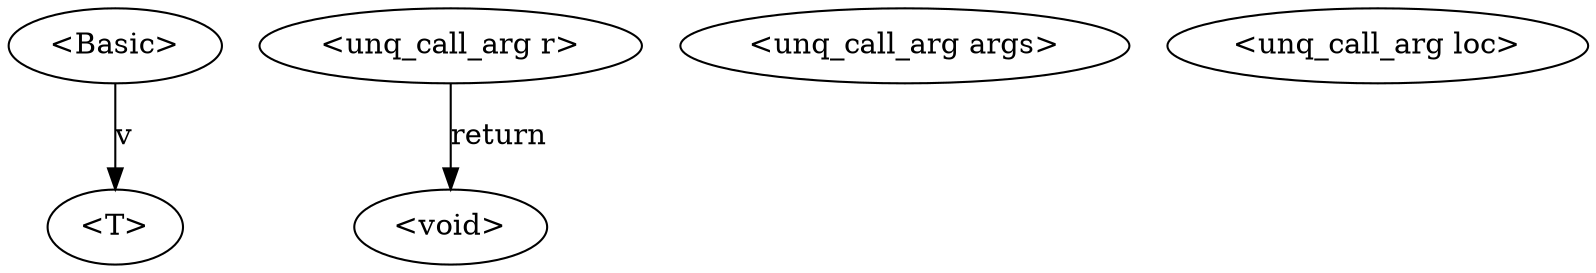 digraph G {
n0->n9 [label="v"]
n0[label="<Basic>"]
n9[label="<T>"]
n3->n4 [label="return"]
n3[label="<unq_call_arg r>"]
n4[label="<void>"]
n1[label="<unq_call_arg args>"]
n2[label="<unq_call_arg loc>"]
}
